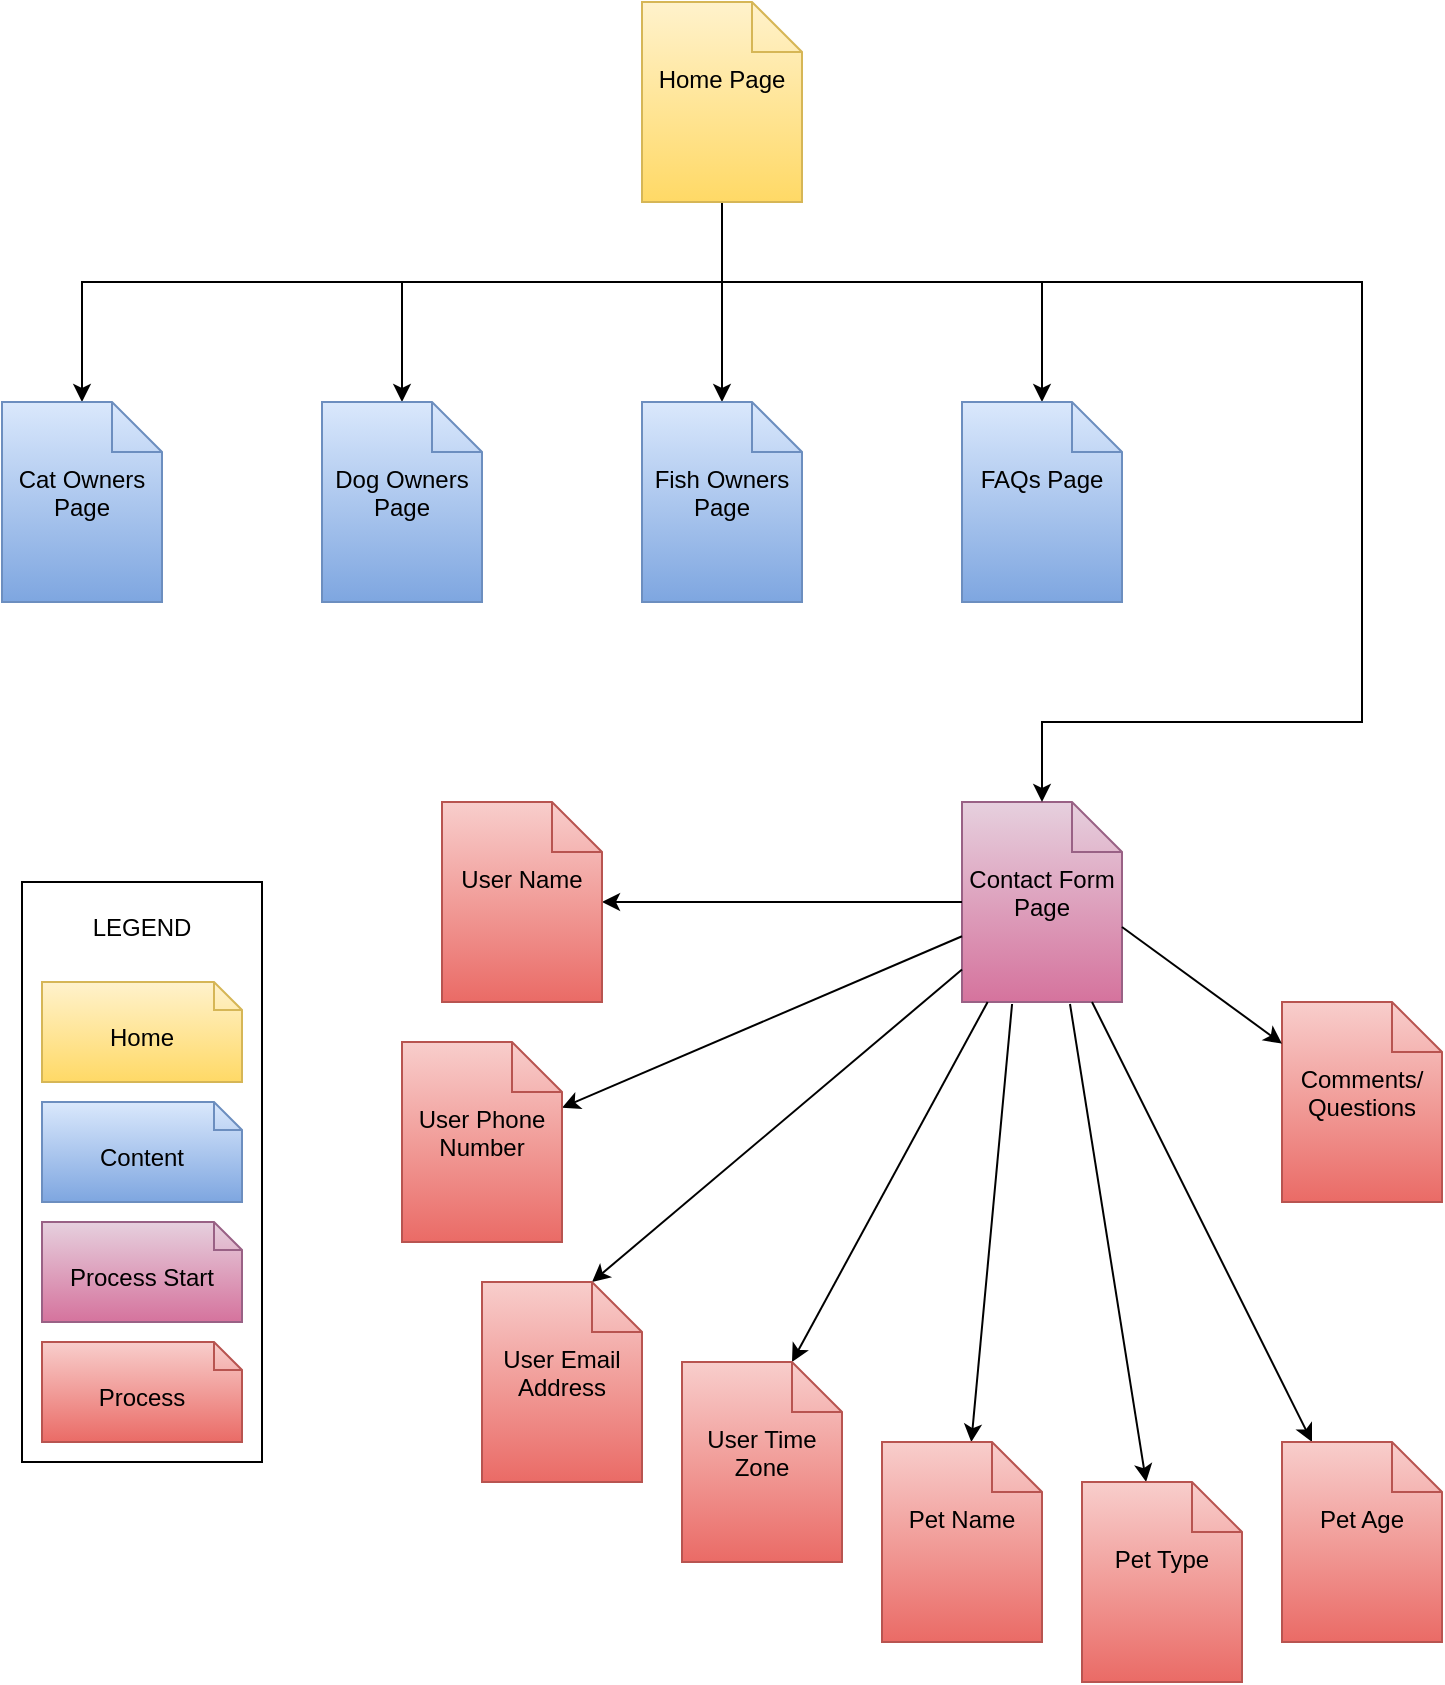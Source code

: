 <mxfile version="24.0.1" type="github">
  <diagram name="Page-1" id="z_wtiDczIMmnqcZvkEKk">
    <mxGraphModel dx="1434" dy="822" grid="1" gridSize="10" guides="1" tooltips="1" connect="1" arrows="1" fold="1" page="0" pageScale="1" pageWidth="850" pageHeight="1100" math="0" shadow="0">
      <root>
        <mxCell id="0" />
        <mxCell id="1" parent="0" />
        <mxCell id="S-SMaSlyM_VSbw7I8eMC-1" style="edgeStyle=orthogonalEdgeStyle;rounded=0;orthogonalLoop=1;jettySize=auto;html=1;exitX=0.5;exitY=1;exitDx=0;exitDy=0;exitPerimeter=0;endArrow=none;endFill=0;" parent="1" source="S-SMaSlyM_VSbw7I8eMC-2" edge="1">
          <mxGeometry relative="1" as="geometry">
            <mxPoint x="480" y="180" as="targetPoint" />
          </mxGeometry>
        </mxCell>
        <mxCell id="S-SMaSlyM_VSbw7I8eMC-2" value="&lt;font color=&quot;#000000&quot;&gt;Home Page&lt;/font&gt;" style="shape=note2;boundedLbl=1;whiteSpace=wrap;html=1;size=25;verticalAlign=top;align=center;fillColor=#fff2cc;strokeColor=#d6b656;gradientColor=#ffd966;" parent="1" vertex="1">
          <mxGeometry x="440" y="40" width="80" height="100" as="geometry" />
        </mxCell>
        <mxCell id="S-SMaSlyM_VSbw7I8eMC-3" style="edgeStyle=orthogonalEdgeStyle;rounded=0;orthogonalLoop=1;jettySize=auto;html=1;endArrow=none;endFill=0;startArrow=classic;startFill=1;" parent="1" source="S-SMaSlyM_VSbw7I8eMC-4" edge="1">
          <mxGeometry relative="1" as="geometry">
            <mxPoint x="400" y="180" as="targetPoint" />
            <Array as="points">
              <mxPoint x="160" y="180" />
            </Array>
          </mxGeometry>
        </mxCell>
        <mxCell id="S-SMaSlyM_VSbw7I8eMC-4" value="&lt;div&gt;&lt;font color=&quot;#000000&quot;&gt;Cat Owners Page&lt;/font&gt;&lt;/div&gt;" style="shape=note2;boundedLbl=1;whiteSpace=wrap;html=1;size=25;verticalAlign=top;align=center;gradientColor=#7ea6e0;fillColor=#dae8fc;strokeColor=#6c8ebf;" parent="1" vertex="1">
          <mxGeometry x="120" y="240" width="80" height="100" as="geometry" />
        </mxCell>
        <mxCell id="S-SMaSlyM_VSbw7I8eMC-5" style="edgeStyle=orthogonalEdgeStyle;rounded=0;orthogonalLoop=1;jettySize=auto;html=1;endArrow=none;endFill=0;startArrow=classic;startFill=1;" parent="1" source="S-SMaSlyM_VSbw7I8eMC-6" edge="1">
          <mxGeometry relative="1" as="geometry">
            <mxPoint x="400" y="180" as="targetPoint" />
            <Array as="points">
              <mxPoint x="320" y="180" />
            </Array>
          </mxGeometry>
        </mxCell>
        <mxCell id="S-SMaSlyM_VSbw7I8eMC-6" value="&lt;font color=&quot;#000000&quot;&gt;Dog Owners Page&lt;/font&gt;" style="shape=note2;boundedLbl=1;whiteSpace=wrap;html=1;size=25;verticalAlign=top;align=center;gradientColor=#7ea6e0;fillColor=#dae8fc;strokeColor=#6c8ebf;" parent="1" vertex="1">
          <mxGeometry x="280" y="240" width="80" height="100" as="geometry" />
        </mxCell>
        <mxCell id="S-SMaSlyM_VSbw7I8eMC-7" style="edgeStyle=orthogonalEdgeStyle;rounded=0;orthogonalLoop=1;jettySize=auto;html=1;endArrow=none;endFill=0;startArrow=classic;startFill=1;" parent="1" source="S-SMaSlyM_VSbw7I8eMC-8" edge="1">
          <mxGeometry relative="1" as="geometry">
            <mxPoint x="400" y="180" as="targetPoint" />
            <Array as="points">
              <mxPoint x="640" y="180" />
            </Array>
          </mxGeometry>
        </mxCell>
        <mxCell id="S-SMaSlyM_VSbw7I8eMC-8" value="&lt;font color=&quot;#000000&quot;&gt;FAQs Page&lt;/font&gt;" style="shape=note2;boundedLbl=1;whiteSpace=wrap;html=1;size=25;verticalAlign=top;align=center;gradientColor=#7ea6e0;fillColor=#dae8fc;strokeColor=#6c8ebf;" parent="1" vertex="1">
          <mxGeometry x="600" y="240" width="80" height="100" as="geometry" />
        </mxCell>
        <mxCell id="S-SMaSlyM_VSbw7I8eMC-9" style="edgeStyle=orthogonalEdgeStyle;rounded=0;orthogonalLoop=1;jettySize=auto;html=1;startArrow=classic;startFill=1;endArrow=none;endFill=0;" parent="1" source="S-SMaSlyM_VSbw7I8eMC-10" edge="1">
          <mxGeometry relative="1" as="geometry">
            <mxPoint x="480" y="180" as="targetPoint" />
          </mxGeometry>
        </mxCell>
        <mxCell id="S-SMaSlyM_VSbw7I8eMC-10" value="&lt;font color=&quot;#000000&quot;&gt;Fish Owners Page&lt;/font&gt;" style="shape=note2;boundedLbl=1;whiteSpace=wrap;html=1;size=25;verticalAlign=top;align=center;gradientColor=#7ea6e0;fillColor=#dae8fc;strokeColor=#6c8ebf;" parent="1" vertex="1">
          <mxGeometry x="440" y="240" width="80" height="100" as="geometry" />
        </mxCell>
        <mxCell id="S-SMaSlyM_VSbw7I8eMC-12" value="&lt;font color=&quot;#000000&quot;&gt;Contact Form Page&lt;/font&gt;" style="shape=note2;boundedLbl=1;whiteSpace=wrap;html=1;size=25;verticalAlign=top;align=center;gradientColor=#d5739d;fillColor=#e6d0de;strokeColor=#996185;" parent="1" vertex="1">
          <mxGeometry x="600" y="440" width="80" height="100" as="geometry" />
        </mxCell>
        <mxCell id="S-SMaSlyM_VSbw7I8eMC-13" value="LEGEND&lt;br&gt;&lt;br&gt;&lt;br&gt;&lt;br&gt;&lt;br&gt;&lt;br&gt;&lt;br&gt;&lt;br&gt;&lt;br&gt;&lt;br&gt;&lt;br&gt;&lt;br&gt;&lt;br&gt;&lt;br&gt;&lt;br&gt;&lt;br&gt;&lt;br&gt;&lt;br&gt;" style="rounded=0;whiteSpace=wrap;html=1;" parent="1" vertex="1">
          <mxGeometry x="130" y="480" width="120" height="290" as="geometry" />
        </mxCell>
        <mxCell id="S-SMaSlyM_VSbw7I8eMC-14" value="&lt;font color=&quot;#000000&quot;&gt;Content&lt;/font&gt;" style="shape=note2;boundedLbl=1;whiteSpace=wrap;html=1;size=14;verticalAlign=top;align=center;fillColor=#dae8fc;strokeColor=#6c8ebf;gradientColor=#7ea6e0;" parent="1" vertex="1">
          <mxGeometry x="140" y="590" width="100" height="50" as="geometry" />
        </mxCell>
        <mxCell id="S-SMaSlyM_VSbw7I8eMC-15" value="&lt;font color=&quot;#000000&quot;&gt;Process Start&lt;/font&gt;" style="shape=note2;boundedLbl=1;whiteSpace=wrap;html=1;size=14;verticalAlign=top;align=center;fillColor=#e6d0de;strokeColor=#996185;gradientColor=#d5739d;" parent="1" vertex="1">
          <mxGeometry x="140" y="650" width="100" height="50" as="geometry" />
        </mxCell>
        <mxCell id="S-SMaSlyM_VSbw7I8eMC-16" value="&lt;font color=&quot;#000000&quot;&gt;Home&lt;/font&gt;" style="shape=note2;boundedLbl=1;whiteSpace=wrap;html=1;size=14;verticalAlign=top;align=center;fillColor=#fff2cc;strokeColor=#d6b656;gradientColor=#ffd966;" parent="1" vertex="1">
          <mxGeometry x="140" y="530" width="100" height="50" as="geometry" />
        </mxCell>
        <mxCell id="S-SMaSlyM_VSbw7I8eMC-17" value="&lt;font color=&quot;#000000&quot;&gt;Process&lt;br&gt;&lt;/font&gt;" style="shape=note2;boundedLbl=1;whiteSpace=wrap;html=1;size=14;verticalAlign=top;align=center;fillColor=#f8cecc;strokeColor=#b85450;gradientColor=#ea6b66;" parent="1" vertex="1">
          <mxGeometry x="140" y="710" width="100" height="50" as="geometry" />
        </mxCell>
        <mxCell id="S-SMaSlyM_VSbw7I8eMC-18" style="rounded=0;orthogonalLoop=1;jettySize=auto;html=1;startArrow=classic;startFill=1;endArrow=none;endFill=0;" parent="1" source="S-SMaSlyM_VSbw7I8eMC-19" target="S-SMaSlyM_VSbw7I8eMC-12" edge="1">
          <mxGeometry relative="1" as="geometry" />
        </mxCell>
        <mxCell id="S-SMaSlyM_VSbw7I8eMC-19" value="&lt;font color=&quot;#000000&quot;&gt;User Name&lt;br&gt;&lt;/font&gt;" style="shape=note2;boundedLbl=1;whiteSpace=wrap;html=1;size=25;verticalAlign=top;align=center;gradientColor=#ea6b66;fillColor=#f8cecc;strokeColor=#b85450;" parent="1" vertex="1">
          <mxGeometry x="340" y="440" width="80" height="100" as="geometry" />
        </mxCell>
        <mxCell id="S-SMaSlyM_VSbw7I8eMC-20" style="rounded=0;orthogonalLoop=1;jettySize=auto;html=1;startArrow=classic;startFill=1;endArrow=none;endFill=0;" parent="1" source="S-SMaSlyM_VSbw7I8eMC-21" target="S-SMaSlyM_VSbw7I8eMC-12" edge="1">
          <mxGeometry relative="1" as="geometry" />
        </mxCell>
        <mxCell id="S-SMaSlyM_VSbw7I8eMC-21" value="&lt;font color=&quot;#000000&quot;&gt;User Phone Number&lt;br&gt;&lt;/font&gt;" style="shape=note2;boundedLbl=1;whiteSpace=wrap;html=1;size=25;verticalAlign=top;align=center;gradientColor=#ea6b66;fillColor=#f8cecc;strokeColor=#b85450;" parent="1" vertex="1">
          <mxGeometry x="320" y="560" width="80" height="100" as="geometry" />
        </mxCell>
        <mxCell id="S-SMaSlyM_VSbw7I8eMC-22" style="edgeStyle=none;rounded=0;orthogonalLoop=1;jettySize=auto;html=1;startArrow=classic;startFill=1;endArrow=none;endFill=0;exitX=0;exitY=0;exitDx=55;exitDy=0;exitPerimeter=0;" parent="1" source="S-SMaSlyM_VSbw7I8eMC-23" target="S-SMaSlyM_VSbw7I8eMC-12" edge="1">
          <mxGeometry relative="1" as="geometry" />
        </mxCell>
        <mxCell id="S-SMaSlyM_VSbw7I8eMC-23" value="&lt;font color=&quot;#000000&quot;&gt;User Email Address&lt;br&gt;&lt;/font&gt;" style="shape=note2;boundedLbl=1;whiteSpace=wrap;html=1;size=25;verticalAlign=top;align=center;gradientColor=#ea6b66;fillColor=#f8cecc;strokeColor=#b85450;" parent="1" vertex="1">
          <mxGeometry x="360" y="680" width="80" height="100" as="geometry" />
        </mxCell>
        <mxCell id="S-SMaSlyM_VSbw7I8eMC-24" style="edgeStyle=none;rounded=0;orthogonalLoop=1;jettySize=auto;html=1;startArrow=classic;startFill=1;endArrow=none;endFill=0;exitX=0;exitY=0;exitDx=55;exitDy=0;exitPerimeter=0;" parent="1" source="S-SMaSlyM_VSbw7I8eMC-25" target="S-SMaSlyM_VSbw7I8eMC-12" edge="1">
          <mxGeometry relative="1" as="geometry" />
        </mxCell>
        <mxCell id="S-SMaSlyM_VSbw7I8eMC-25" value="&lt;font color=&quot;#000000&quot;&gt;User Time Zone&lt;br&gt;&lt;/font&gt;" style="shape=note2;boundedLbl=1;whiteSpace=wrap;html=1;size=25;verticalAlign=top;align=center;gradientColor=#ea6b66;fillColor=#f8cecc;strokeColor=#b85450;" parent="1" vertex="1">
          <mxGeometry x="460" y="720" width="80" height="100" as="geometry" />
        </mxCell>
        <mxCell id="S-SMaSlyM_VSbw7I8eMC-26" style="edgeStyle=none;rounded=0;orthogonalLoop=1;jettySize=auto;html=1;entryX=0.313;entryY=1.01;entryDx=0;entryDy=0;entryPerimeter=0;startArrow=classic;startFill=1;endArrow=none;endFill=0;" parent="1" source="S-SMaSlyM_VSbw7I8eMC-27" target="S-SMaSlyM_VSbw7I8eMC-12" edge="1">
          <mxGeometry relative="1" as="geometry" />
        </mxCell>
        <mxCell id="S-SMaSlyM_VSbw7I8eMC-27" value="&lt;font color=&quot;#000000&quot;&gt;Pet Name&lt;br&gt;&lt;/font&gt;" style="shape=note2;boundedLbl=1;whiteSpace=wrap;html=1;size=25;verticalAlign=top;align=center;gradientColor=#ea6b66;fillColor=#f8cecc;strokeColor=#b85450;" parent="1" vertex="1">
          <mxGeometry x="560" y="760" width="80" height="100" as="geometry" />
        </mxCell>
        <mxCell id="S-SMaSlyM_VSbw7I8eMC-28" style="edgeStyle=none;rounded=0;orthogonalLoop=1;jettySize=auto;html=1;entryX=0.675;entryY=1.01;entryDx=0;entryDy=0;entryPerimeter=0;startArrow=classic;startFill=1;endArrow=none;endFill=0;" parent="1" source="S-SMaSlyM_VSbw7I8eMC-29" target="S-SMaSlyM_VSbw7I8eMC-12" edge="1">
          <mxGeometry relative="1" as="geometry" />
        </mxCell>
        <mxCell id="S-SMaSlyM_VSbw7I8eMC-29" value="&lt;font color=&quot;#000000&quot;&gt;Pet Type&lt;br&gt;&lt;/font&gt;" style="shape=note2;boundedLbl=1;whiteSpace=wrap;html=1;size=25;verticalAlign=top;align=center;gradientColor=#ea6b66;fillColor=#f8cecc;strokeColor=#b85450;" parent="1" vertex="1">
          <mxGeometry x="660" y="780" width="80" height="100" as="geometry" />
        </mxCell>
        <mxCell id="S-SMaSlyM_VSbw7I8eMC-30" style="edgeStyle=none;rounded=0;orthogonalLoop=1;jettySize=auto;html=1;startArrow=classic;startFill=1;endArrow=none;endFill=0;" parent="1" source="S-SMaSlyM_VSbw7I8eMC-31" target="S-SMaSlyM_VSbw7I8eMC-12" edge="1">
          <mxGeometry relative="1" as="geometry" />
        </mxCell>
        <mxCell id="S-SMaSlyM_VSbw7I8eMC-31" value="&lt;font color=&quot;#000000&quot;&gt;Pet Age&lt;br&gt;&lt;/font&gt;" style="shape=note2;boundedLbl=1;whiteSpace=wrap;html=1;size=25;verticalAlign=top;align=center;gradientColor=#ea6b66;fillColor=#f8cecc;strokeColor=#b85450;" parent="1" vertex="1">
          <mxGeometry x="760" y="760" width="80" height="100" as="geometry" />
        </mxCell>
        <mxCell id="fDcteMO4I9dI23GLRhAm-1" value="&lt;div&gt;Comments/&lt;/div&gt;&lt;div&gt;Questions&lt;br&gt;&lt;/div&gt;" style="shape=note2;boundedLbl=1;whiteSpace=wrap;html=1;size=25;verticalAlign=top;align=center;gradientColor=#ea6b66;fillColor=#f8cecc;strokeColor=#b85450;" vertex="1" parent="1">
          <mxGeometry x="760" y="540" width="80" height="100" as="geometry" />
        </mxCell>
        <mxCell id="fDcteMO4I9dI23GLRhAm-3" value="" style="endArrow=classic;html=1;rounded=0;exitX=0;exitY=0;exitDx=80;exitDy=62.5;exitPerimeter=0;" edge="1" parent="1" source="S-SMaSlyM_VSbw7I8eMC-12" target="fDcteMO4I9dI23GLRhAm-1">
          <mxGeometry width="50" height="50" relative="1" as="geometry">
            <mxPoint x="420" y="620" as="sourcePoint" />
            <mxPoint x="470" y="570" as="targetPoint" />
          </mxGeometry>
        </mxCell>
        <mxCell id="fDcteMO4I9dI23GLRhAm-4" value="" style="endArrow=classic;html=1;rounded=0;edgeStyle=orthogonalEdgeStyle;entryX=0.5;entryY=0;entryDx=0;entryDy=0;entryPerimeter=0;" edge="1" parent="1" target="S-SMaSlyM_VSbw7I8eMC-12">
          <mxGeometry width="50" height="50" relative="1" as="geometry">
            <mxPoint x="640" y="180" as="sourcePoint" />
            <mxPoint x="640" y="400" as="targetPoint" />
            <Array as="points">
              <mxPoint x="800" y="180" />
              <mxPoint x="800" y="400" />
              <mxPoint x="640" y="400" />
            </Array>
          </mxGeometry>
        </mxCell>
      </root>
    </mxGraphModel>
  </diagram>
</mxfile>
